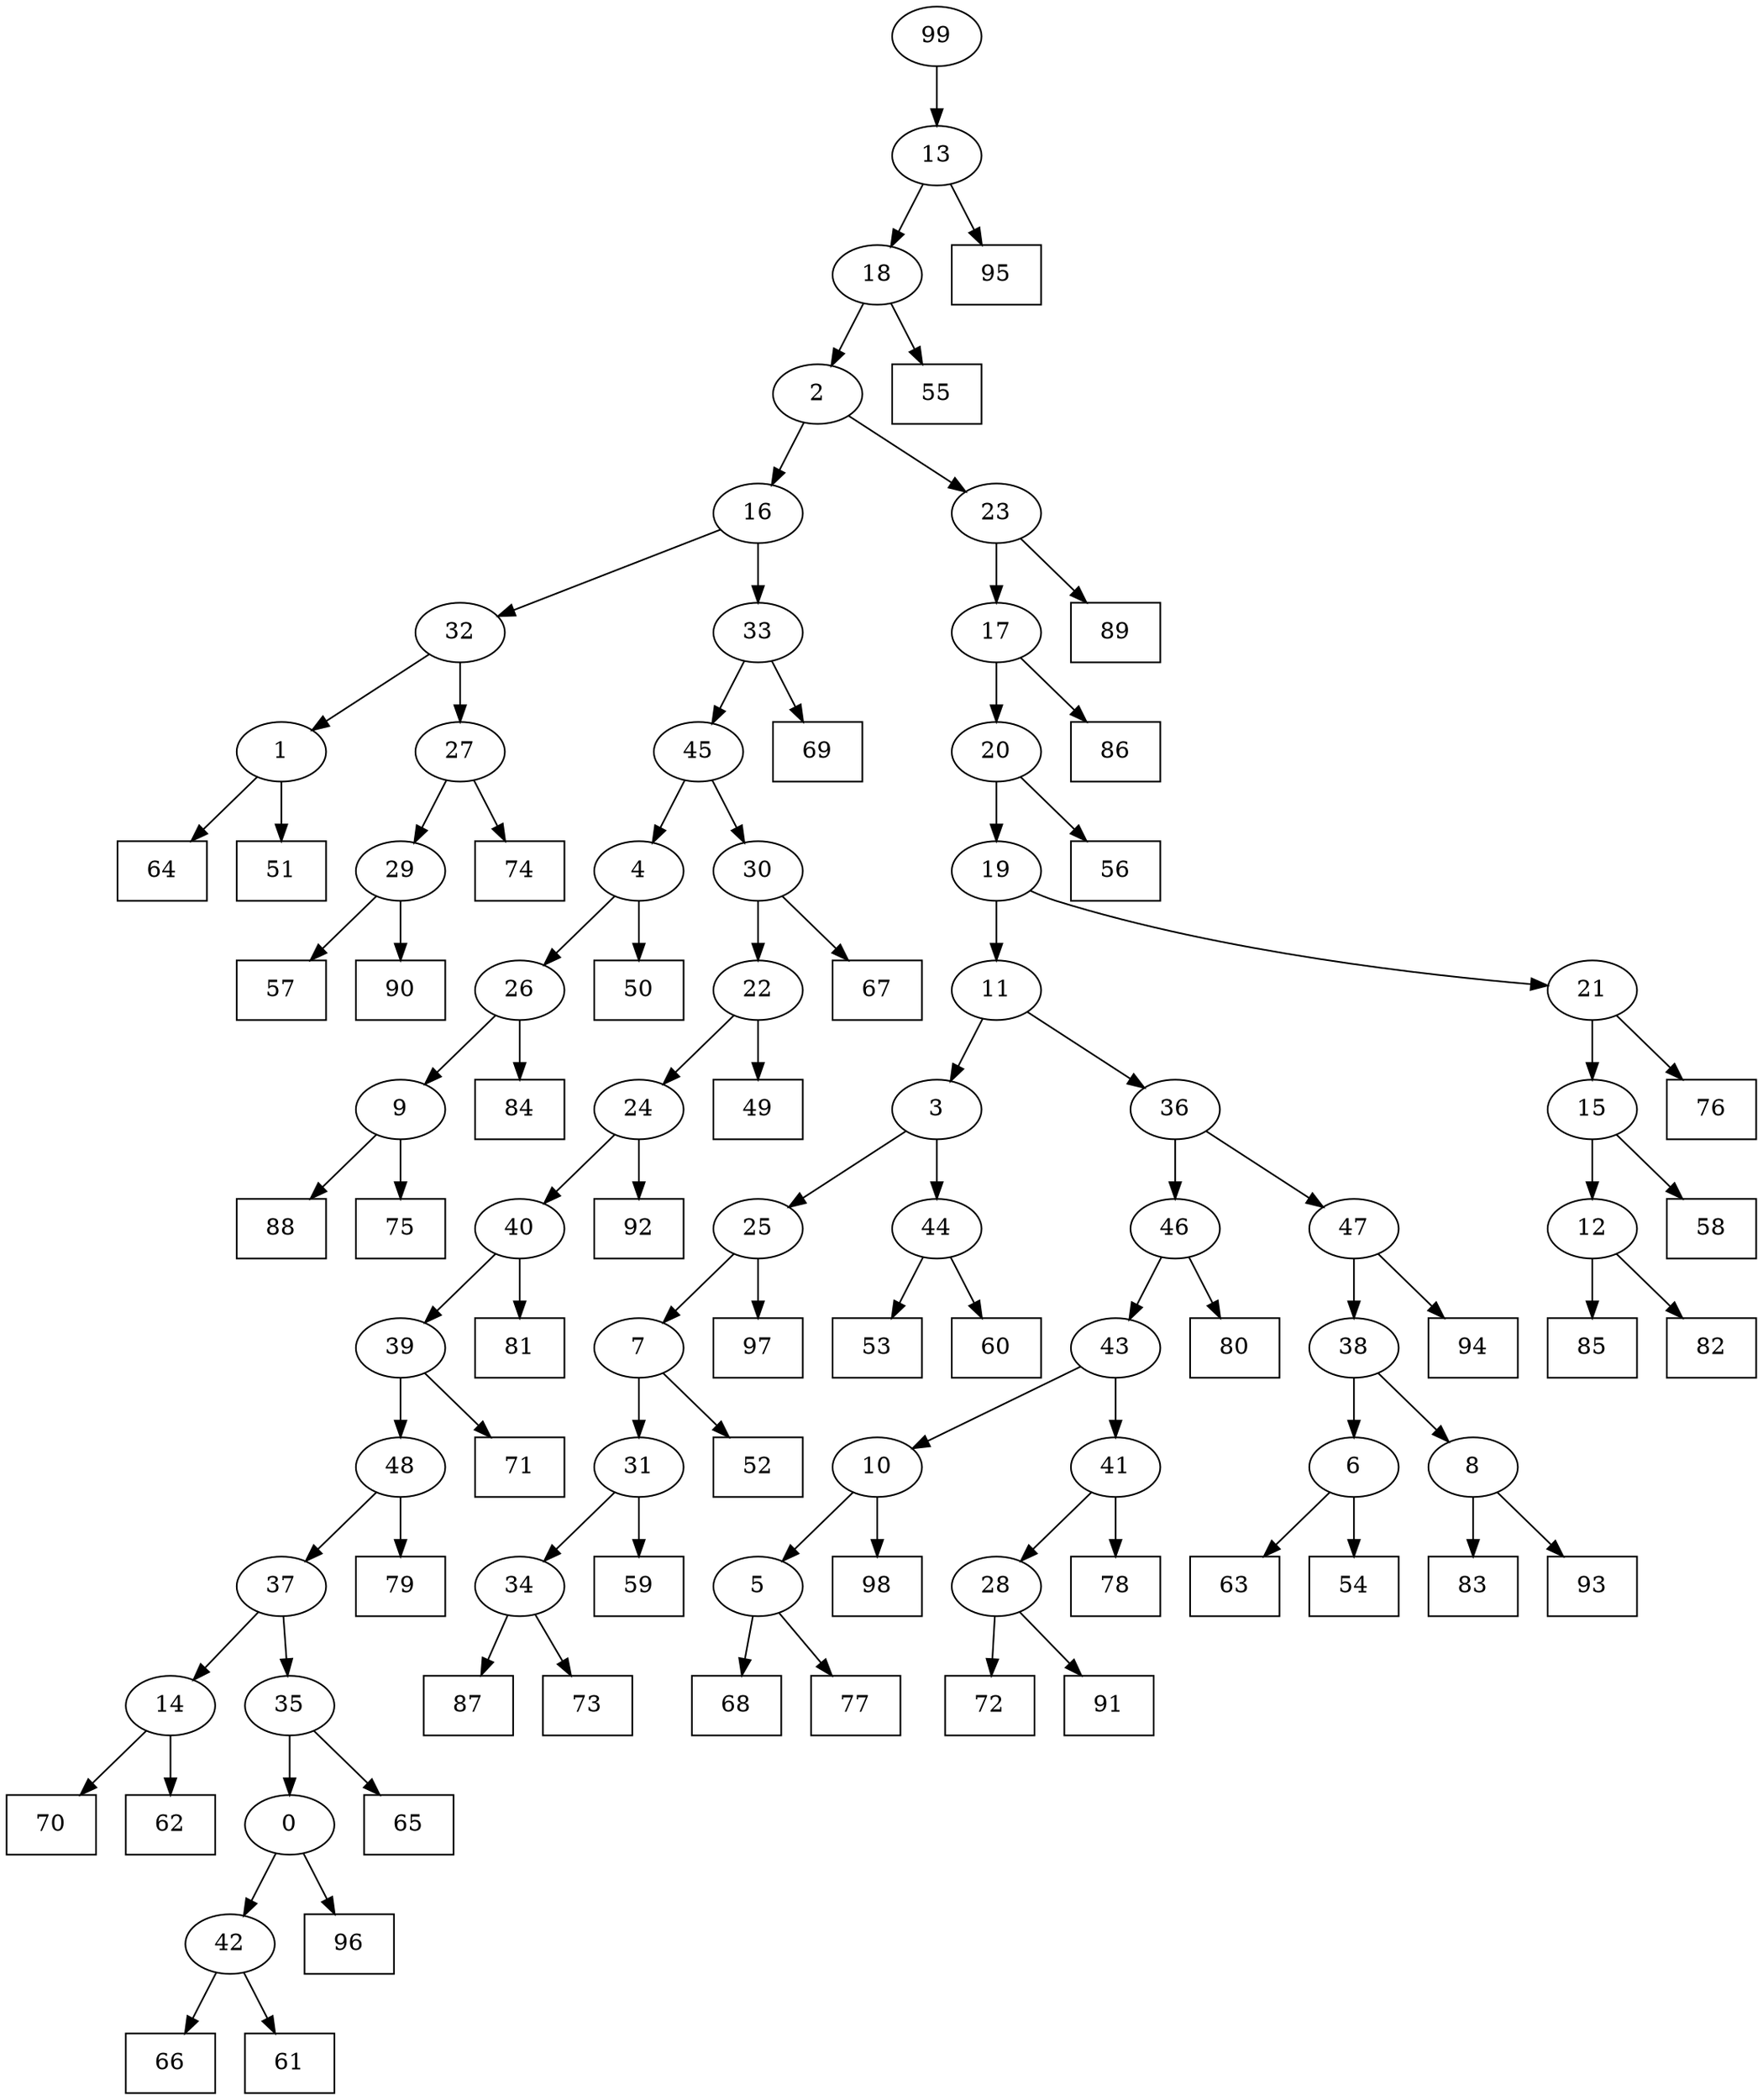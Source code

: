 digraph G {
0[label="0"];
1[label="1"];
2[label="2"];
3[label="3"];
4[label="4"];
5[label="5"];
6[label="6"];
7[label="7"];
8[label="8"];
9[label="9"];
10[label="10"];
11[label="11"];
12[label="12"];
13[label="13"];
14[label="14"];
15[label="15"];
16[label="16"];
17[label="17"];
18[label="18"];
19[label="19"];
20[label="20"];
21[label="21"];
22[label="22"];
23[label="23"];
24[label="24"];
25[label="25"];
26[label="26"];
27[label="27"];
28[label="28"];
29[label="29"];
30[label="30"];
31[label="31"];
32[label="32"];
33[label="33"];
34[label="34"];
35[label="35"];
36[label="36"];
37[label="37"];
38[label="38"];
39[label="39"];
40[label="40"];
41[label="41"];
42[label="42"];
43[label="43"];
44[label="44"];
45[label="45"];
46[label="46"];
47[label="47"];
48[label="48"];
49[shape=box,label="53"];
50[shape=box,label="52"];
51[shape=box,label="96"];
52[shape=box,label="98"];
53[shape=box,label="50"];
54[shape=box,label="80"];
55[shape=box,label="63"];
56[shape=box,label="92"];
57[shape=box,label="68"];
58[shape=box,label="60"];
59[shape=box,label="88"];
60[shape=box,label="84"];
61[shape=box,label="49"];
62[shape=box,label="79"];
63[shape=box,label="70"];
64[shape=box,label="71"];
65[shape=box,label="59"];
66[shape=box,label="65"];
67[shape=box,label="64"];
68[shape=box,label="55"];
69[shape=box,label="66"];
70[shape=box,label="62"];
71[shape=box,label="57"];
72[shape=box,label="58"];
73[shape=box,label="81"];
74[shape=box,label="78"];
75[shape=box,label="72"];
76[shape=box,label="97"];
77[shape=box,label="51"];
78[shape=box,label="74"];
79[shape=box,label="95"];
80[shape=box,label="86"];
81[shape=box,label="85"];
82[shape=box,label="69"];
83[shape=box,label="89"];
84[shape=box,label="94"];
85[shape=box,label="77"];
86[shape=box,label="83"];
87[shape=box,label="61"];
88[shape=box,label="82"];
89[shape=box,label="93"];
90[shape=box,label="90"];
91[shape=box,label="87"];
92[shape=box,label="56"];
93[shape=box,label="54"];
94[shape=box,label="91"];
95[shape=box,label="67"];
96[shape=box,label="76"];
97[shape=box,label="73"];
98[shape=box,label="75"];
99[label="99"];
21->96 ;
10->52 ;
19->21 ;
28->94 ;
34->91 ;
47->84 ;
12->81 ;
18->68 ;
14->63 ;
45->4 ;
29->90 ;
46->54 ;
1->77 ;
27->29 ;
31->65 ;
9->98 ;
6->93 ;
13->79 ;
48->37 ;
10->5 ;
0->51 ;
41->74 ;
6->55 ;
5->85 ;
30->95 ;
26->60 ;
45->30 ;
13->18 ;
32->27 ;
27->78 ;
39->48 ;
43->10 ;
4->26 ;
37->14 ;
7->50 ;
8->86 ;
18->2 ;
33->45 ;
20->19 ;
99->13 ;
34->97 ;
48->62 ;
44->49 ;
43->41 ;
41->28 ;
28->75 ;
44->58 ;
15->72 ;
47->38 ;
21->15 ;
2->16 ;
15->12 ;
12->88 ;
38->6 ;
39->64 ;
40->73 ;
37->35 ;
35->66 ;
36->47 ;
35->0 ;
36->46 ;
46->43 ;
11->36 ;
40->39 ;
16->33 ;
25->76 ;
22->61 ;
29->71 ;
0->42 ;
42->69 ;
33->82 ;
24->56 ;
7->31 ;
31->34 ;
3->44 ;
38->8 ;
8->89 ;
5->57 ;
26->9 ;
9->59 ;
1->67 ;
23->17 ;
17->80 ;
42->87 ;
4->53 ;
19->11 ;
11->3 ;
25->7 ;
16->32 ;
32->1 ;
30->22 ;
2->23 ;
23->83 ;
14->70 ;
17->20 ;
20->92 ;
3->25 ;
22->24 ;
24->40 ;
}
